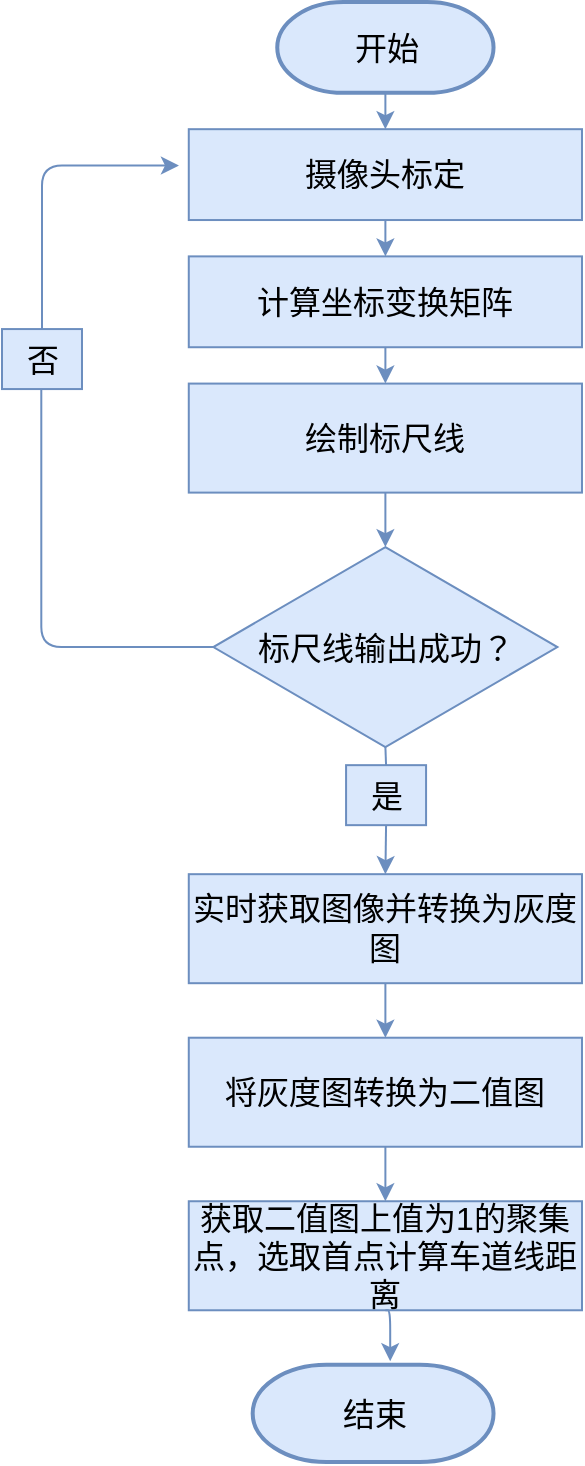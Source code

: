 <mxfile version="20.4.0" type="github">
  <diagram id="6a731a19-8d31-9384-78a2-239565b7b9f0" name="Page-1">
    <mxGraphModel dx="1422" dy="706" grid="1" gridSize="10" guides="1" tooltips="1" connect="1" arrows="1" fold="1" page="1" pageScale="1" pageWidth="1169" pageHeight="827" background="none" math="0" shadow="0">
      <root>
        <mxCell id="0" />
        <mxCell id="1" parent="0" />
        <mxCell id="sX7bemxgdabTvUzmlhU1-83" value="" style="group" parent="1" vertex="1" connectable="0">
          <mxGeometry x="670" y="40" width="290" height="730" as="geometry" />
        </mxCell>
        <mxCell id="2" value="&lt;font style=&quot;font-size: 16px;&quot;&gt;开始&lt;/font&gt;" style="shape=mxgraph.flowchart.terminator;strokeWidth=2;gradientDirection=north;fontStyle=0;html=1;fillColor=#dae8fc;strokeColor=#6c8ebf;" parent="sX7bemxgdabTvUzmlhU1-83" vertex="1">
          <mxGeometry x="137.627" width="108.136" height="45.426" as="geometry" />
        </mxCell>
        <mxCell id="sX7bemxgdabTvUzmlhU1-55" value="摄像头标定" style="rounded=0;whiteSpace=wrap;html=1;fontSize=16;fillColor=#dae8fc;strokeColor=#6c8ebf;" parent="sX7bemxgdabTvUzmlhU1-83" vertex="1">
          <mxGeometry x="93.39" y="63.597" width="196.61" height="45.426" as="geometry" />
        </mxCell>
        <mxCell id="sX7bemxgdabTvUzmlhU1-82" style="edgeStyle=orthogonalEdgeStyle;orthogonalLoop=1;jettySize=auto;html=1;exitX=0.5;exitY=1;exitDx=0;exitDy=0;exitPerimeter=0;entryX=0.5;entryY=0;entryDx=0;entryDy=0;strokeWidth=1;fontSize=16;fillColor=#dae8fc;strokeColor=#6c8ebf;" parent="sX7bemxgdabTvUzmlhU1-83" source="2" target="sX7bemxgdabTvUzmlhU1-55" edge="1">
          <mxGeometry relative="1" as="geometry" />
        </mxCell>
        <mxCell id="sX7bemxgdabTvUzmlhU1-56" value="计算坐标变换矩阵" style="rounded=0;whiteSpace=wrap;html=1;fontSize=16;fillColor=#dae8fc;strokeColor=#6c8ebf;" parent="sX7bemxgdabTvUzmlhU1-83" vertex="1">
          <mxGeometry x="93.39" y="127.194" width="196.61" height="45.426" as="geometry" />
        </mxCell>
        <mxCell id="sX7bemxgdabTvUzmlhU1-57" value="绘制标尺线" style="rounded=0;whiteSpace=wrap;html=1;fontSize=16;fillColor=#dae8fc;strokeColor=#6c8ebf;" parent="sX7bemxgdabTvUzmlhU1-83" vertex="1">
          <mxGeometry x="93.39" y="190.79" width="196.61" height="54.512" as="geometry" />
        </mxCell>
        <mxCell id="sX7bemxgdabTvUzmlhU1-76" style="edgeStyle=orthogonalEdgeStyle;orthogonalLoop=1;jettySize=auto;html=1;exitX=0.5;exitY=1;exitDx=0;exitDy=0;entryX=0.5;entryY=0;entryDx=0;entryDy=0;strokeWidth=1;fontSize=16;fillColor=#dae8fc;strokeColor=#6c8ebf;" parent="sX7bemxgdabTvUzmlhU1-83" source="sX7bemxgdabTvUzmlhU1-56" target="sX7bemxgdabTvUzmlhU1-57" edge="1">
          <mxGeometry relative="1" as="geometry" />
        </mxCell>
        <mxCell id="sX7bemxgdabTvUzmlhU1-58" value="实时获取图像并转换为灰度图" style="rounded=0;whiteSpace=wrap;html=1;fontSize=16;fillColor=#dae8fc;strokeColor=#6c8ebf;" parent="sX7bemxgdabTvUzmlhU1-83" vertex="1">
          <mxGeometry x="93.39" y="436.092" width="196.61" height="54.512" as="geometry" />
        </mxCell>
        <mxCell id="sX7bemxgdabTvUzmlhU1-59" value="将灰度图转换为二值图" style="rounded=0;whiteSpace=wrap;html=1;fontSize=16;fillColor=#dae8fc;strokeColor=#6c8ebf;" parent="sX7bemxgdabTvUzmlhU1-83" vertex="1">
          <mxGeometry x="93.39" y="517.859" width="196.61" height="54.512" as="geometry" />
        </mxCell>
        <mxCell id="sX7bemxgdabTvUzmlhU1-79" style="edgeStyle=orthogonalEdgeStyle;orthogonalLoop=1;jettySize=auto;html=1;exitX=0.5;exitY=1;exitDx=0;exitDy=0;entryX=0.5;entryY=0;entryDx=0;entryDy=0;strokeWidth=1;fontSize=16;fillColor=#dae8fc;strokeColor=#6c8ebf;" parent="sX7bemxgdabTvUzmlhU1-83" source="sX7bemxgdabTvUzmlhU1-58" target="sX7bemxgdabTvUzmlhU1-59" edge="1">
          <mxGeometry relative="1" as="geometry" />
        </mxCell>
        <mxCell id="sX7bemxgdabTvUzmlhU1-60" value="获取二值图上值为1的聚集点，选取首点计算车道线距离" style="rounded=0;whiteSpace=wrap;html=1;fontSize=16;fillColor=#dae8fc;strokeColor=#6c8ebf;" parent="sX7bemxgdabTvUzmlhU1-83" vertex="1">
          <mxGeometry x="93.39" y="599.627" width="196.61" height="54.512" as="geometry" />
        </mxCell>
        <mxCell id="sX7bemxgdabTvUzmlhU1-80" style="edgeStyle=orthogonalEdgeStyle;orthogonalLoop=1;jettySize=auto;html=1;exitX=0.5;exitY=1;exitDx=0;exitDy=0;entryX=0.5;entryY=0;entryDx=0;entryDy=0;strokeWidth=1;fontSize=16;fillColor=#dae8fc;strokeColor=#6c8ebf;" parent="sX7bemxgdabTvUzmlhU1-83" source="sX7bemxgdabTvUzmlhU1-59" target="sX7bemxgdabTvUzmlhU1-60" edge="1">
          <mxGeometry relative="1" as="geometry" />
        </mxCell>
        <mxCell id="sX7bemxgdabTvUzmlhU1-61" value="&lt;font style=&quot;font-size: 16px;&quot;&gt;结束&lt;/font&gt;" style="shape=mxgraph.flowchart.terminator;strokeWidth=2;gradientDirection=north;fontStyle=0;html=1;fillColor=#dae8fc;strokeColor=#6c8ebf;" parent="sX7bemxgdabTvUzmlhU1-83" vertex="1">
          <mxGeometry x="125.339" y="681.394" width="120.424" height="48.606" as="geometry" />
        </mxCell>
        <mxCell id="sX7bemxgdabTvUzmlhU1-81" style="edgeStyle=orthogonalEdgeStyle;orthogonalLoop=1;jettySize=auto;html=1;exitX=0.5;exitY=1;exitDx=0;exitDy=0;entryX=0.571;entryY=-0.037;entryDx=0;entryDy=0;entryPerimeter=0;strokeWidth=1;fontSize=16;fillColor=#dae8fc;strokeColor=#6c8ebf;" parent="sX7bemxgdabTvUzmlhU1-83" source="sX7bemxgdabTvUzmlhU1-60" target="sX7bemxgdabTvUzmlhU1-61" edge="1">
          <mxGeometry relative="1" as="geometry" />
        </mxCell>
        <mxCell id="sX7bemxgdabTvUzmlhU1-70" style="edgeStyle=orthogonalEdgeStyle;orthogonalLoop=1;jettySize=auto;html=1;fontSize=16;fontStyle=1;strokeWidth=1;startArrow=none;fillColor=#dae8fc;strokeColor=#6c8ebf;" parent="sX7bemxgdabTvUzmlhU1-83" source="sX7bemxgdabTvUzmlhU1-71" edge="1">
          <mxGeometry relative="1" as="geometry">
            <mxPoint x="88.475" y="81.767" as="targetPoint" />
            <Array as="points">
              <mxPoint x="19.661" y="81.767" />
            </Array>
          </mxGeometry>
        </mxCell>
        <mxCell id="sX7bemxgdabTvUzmlhU1-73" style="edgeStyle=orthogonalEdgeStyle;orthogonalLoop=1;jettySize=auto;html=1;exitX=0.5;exitY=1;exitDx=0;exitDy=0;entryX=0.5;entryY=0;entryDx=0;entryDy=0;strokeWidth=1;fontSize=16;startArrow=none;fillColor=#dae8fc;strokeColor=#6c8ebf;" parent="sX7bemxgdabTvUzmlhU1-83" source="sX7bemxgdabTvUzmlhU1-74" target="sX7bemxgdabTvUzmlhU1-58" edge="1">
          <mxGeometry relative="1" as="geometry" />
        </mxCell>
        <mxCell id="sX7bemxgdabTvUzmlhU1-62" value="标尺线输出成功？" style="rhombus;whiteSpace=wrap;html=1;fontSize=16;fillColor=#dae8fc;strokeColor=#6c8ebf;" parent="sX7bemxgdabTvUzmlhU1-83" vertex="1">
          <mxGeometry x="105.678" y="272.558" width="172.034" height="99.938" as="geometry" />
        </mxCell>
        <mxCell id="sX7bemxgdabTvUzmlhU1-78" style="edgeStyle=orthogonalEdgeStyle;orthogonalLoop=1;jettySize=auto;html=1;exitX=0.5;exitY=1;exitDx=0;exitDy=0;entryX=0.5;entryY=0;entryDx=0;entryDy=0;strokeWidth=1;fontSize=16;fillColor=#dae8fc;strokeColor=#6c8ebf;" parent="sX7bemxgdabTvUzmlhU1-83" source="sX7bemxgdabTvUzmlhU1-57" target="sX7bemxgdabTvUzmlhU1-62" edge="1">
          <mxGeometry relative="1" as="geometry" />
        </mxCell>
        <mxCell id="sX7bemxgdabTvUzmlhU1-66" value="" style="endArrow=classic;html=1;fontSize=16;curved=1;exitX=0.5;exitY=1;exitDx=0;exitDy=0;fillColor=#dae8fc;strokeColor=#6c8ebf;" parent="sX7bemxgdabTvUzmlhU1-83" source="sX7bemxgdabTvUzmlhU1-55" target="sX7bemxgdabTvUzmlhU1-56" edge="1">
          <mxGeometry width="50" height="50" relative="1" as="geometry">
            <mxPoint x="-88.475" y="118.108" as="sourcePoint" />
            <mxPoint x="-98.305" y="199.876" as="targetPoint" />
          </mxGeometry>
        </mxCell>
        <mxCell id="sX7bemxgdabTvUzmlhU1-71" value="否" style="text;html=1;resizable=0;autosize=1;align=center;verticalAlign=middle;points=[];fillColor=#dae8fc;strokeColor=#6c8ebf;rounded=0;fontSize=16;" parent="sX7bemxgdabTvUzmlhU1-83" vertex="1">
          <mxGeometry y="163.535" width="40" height="30" as="geometry" />
        </mxCell>
        <mxCell id="sX7bemxgdabTvUzmlhU1-72" value="" style="edgeStyle=orthogonalEdgeStyle;orthogonalLoop=1;jettySize=auto;html=1;fontSize=16;fontStyle=1;strokeWidth=1;endArrow=none;fillColor=#dae8fc;strokeColor=#6c8ebf;" parent="sX7bemxgdabTvUzmlhU1-83" source="sX7bemxgdabTvUzmlhU1-62" target="sX7bemxgdabTvUzmlhU1-71" edge="1">
          <mxGeometry relative="1" as="geometry">
            <mxPoint x="88.475" y="81.767" as="targetPoint" />
            <mxPoint x="103.22" y="322.526" as="sourcePoint" />
            <Array as="points">
              <mxPoint x="19.661" y="322.526" />
            </Array>
          </mxGeometry>
        </mxCell>
        <mxCell id="sX7bemxgdabTvUzmlhU1-74" value="是" style="text;html=1;resizable=0;autosize=1;align=center;verticalAlign=middle;points=[];fillColor=#dae8fc;strokeColor=#6c8ebf;rounded=0;fontSize=16;" parent="sX7bemxgdabTvUzmlhU1-83" vertex="1">
          <mxGeometry x="172.034" y="381.581" width="40" height="30" as="geometry" />
        </mxCell>
        <mxCell id="sX7bemxgdabTvUzmlhU1-75" value="" style="edgeStyle=orthogonalEdgeStyle;orthogonalLoop=1;jettySize=auto;html=1;exitX=0.5;exitY=1;exitDx=0;exitDy=0;entryX=0.5;entryY=0;entryDx=0;entryDy=0;strokeWidth=1;fontSize=16;endArrow=none;fillColor=#dae8fc;strokeColor=#6c8ebf;" parent="sX7bemxgdabTvUzmlhU1-83" source="sX7bemxgdabTvUzmlhU1-62" target="sX7bemxgdabTvUzmlhU1-74" edge="1">
          <mxGeometry relative="1" as="geometry">
            <mxPoint x="191.695" y="381.581" as="sourcePoint" />
            <mxPoint x="191.695" y="463.348" as="targetPoint" />
          </mxGeometry>
        </mxCell>
      </root>
    </mxGraphModel>
  </diagram>
</mxfile>
